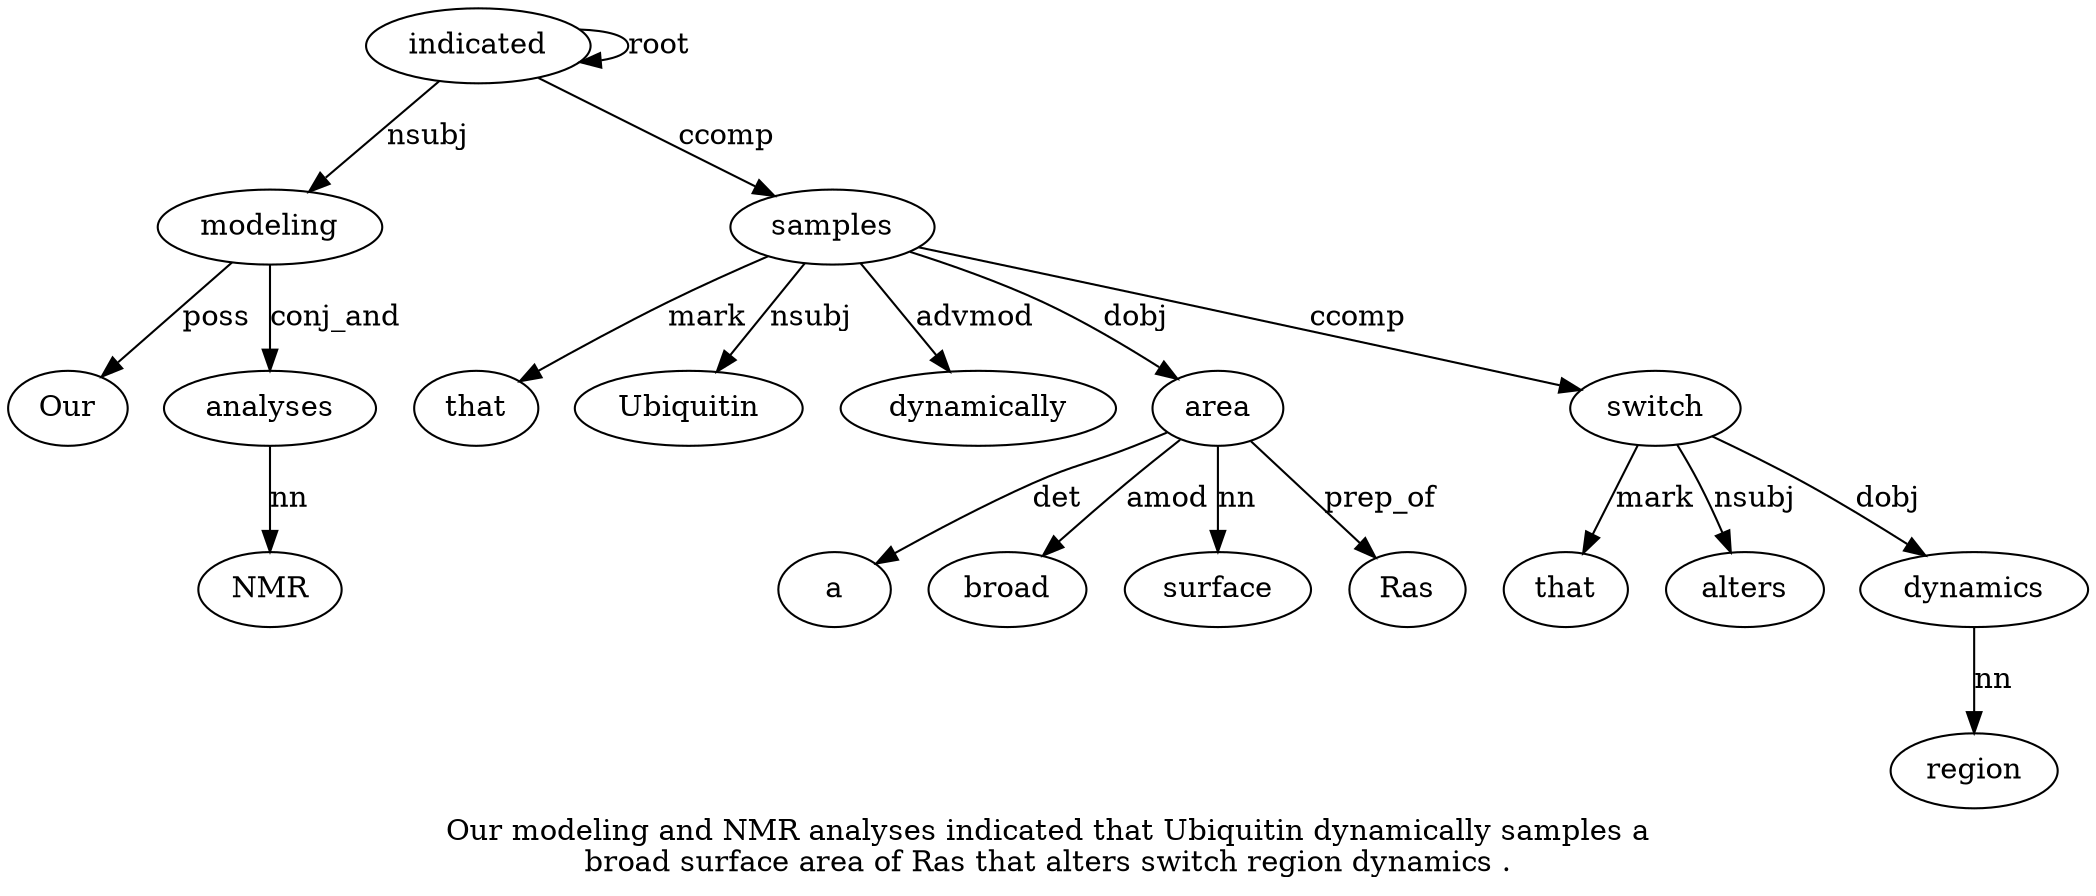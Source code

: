 digraph "Our modeling and NMR analyses indicated that Ubiquitin dynamically samples a broad surface area of Ras that alters switch region dynamics ." {
label="Our modeling and NMR analyses indicated that Ubiquitin dynamically samples a
broad surface area of Ras that alters switch region dynamics .";
modeling2 [style=filled, fillcolor=white, label=modeling];
Our1 [style=filled, fillcolor=white, label=Our];
modeling2 -> Our1  [label=poss];
indicated6 [style=filled, fillcolor=white, label=indicated];
indicated6 -> modeling2  [label=nsubj];
analyses5 [style=filled, fillcolor=white, label=analyses];
NMR4 [style=filled, fillcolor=white, label=NMR];
analyses5 -> NMR4  [label=nn];
modeling2 -> analyses5  [label=conj_and];
indicated6 -> indicated6  [label=root];
samples10 [style=filled, fillcolor=white, label=samples];
that7 [style=filled, fillcolor=white, label=that];
samples10 -> that7  [label=mark];
Ubiquitin8 [style=filled, fillcolor=white, label=Ubiquitin];
samples10 -> Ubiquitin8  [label=nsubj];
dynamically9 [style=filled, fillcolor=white, label=dynamically];
samples10 -> dynamically9  [label=advmod];
indicated6 -> samples10  [label=ccomp];
area14 [style=filled, fillcolor=white, label=area];
a11 [style=filled, fillcolor=white, label=a];
area14 -> a11  [label=det];
broad12 [style=filled, fillcolor=white, label=broad];
area14 -> broad12  [label=amod];
surface13 [style=filled, fillcolor=white, label=surface];
area14 -> surface13  [label=nn];
samples10 -> area14  [label=dobj];
Ras16 [style=filled, fillcolor=white, label=Ras];
area14 -> Ras16  [label=prep_of];
switch19 [style=filled, fillcolor=white, label=switch];
that17 [style=filled, fillcolor=white, label=that];
switch19 -> that17  [label=mark];
alters18 [style=filled, fillcolor=white, label=alters];
switch19 -> alters18  [label=nsubj];
samples10 -> switch19  [label=ccomp];
dynamics21 [style=filled, fillcolor=white, label=dynamics];
region20 [style=filled, fillcolor=white, label=region];
dynamics21 -> region20  [label=nn];
switch19 -> dynamics21  [label=dobj];
}
